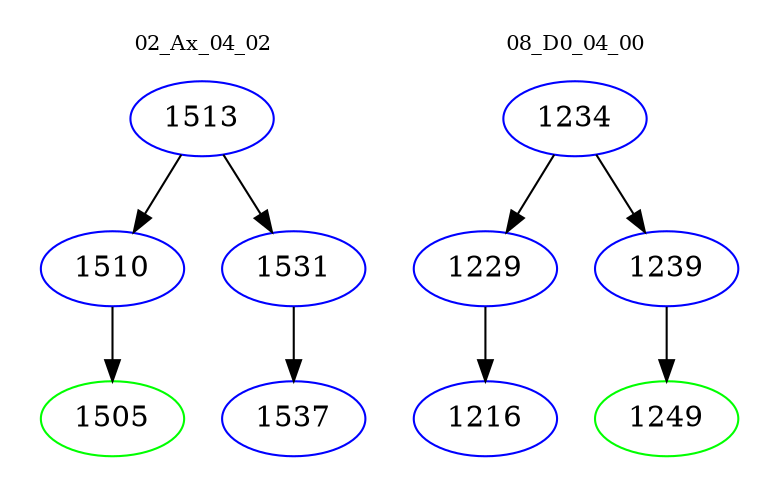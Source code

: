 digraph{
subgraph cluster_0 {
color = white
label = "02_Ax_04_02";
fontsize=10;
T0_1513 [label="1513", color="blue"]
T0_1513 -> T0_1510 [color="black"]
T0_1510 [label="1510", color="blue"]
T0_1510 -> T0_1505 [color="black"]
T0_1505 [label="1505", color="green"]
T0_1513 -> T0_1531 [color="black"]
T0_1531 [label="1531", color="blue"]
T0_1531 -> T0_1537 [color="black"]
T0_1537 [label="1537", color="blue"]
}
subgraph cluster_1 {
color = white
label = "08_D0_04_00";
fontsize=10;
T1_1234 [label="1234", color="blue"]
T1_1234 -> T1_1229 [color="black"]
T1_1229 [label="1229", color="blue"]
T1_1229 -> T1_1216 [color="black"]
T1_1216 [label="1216", color="blue"]
T1_1234 -> T1_1239 [color="black"]
T1_1239 [label="1239", color="blue"]
T1_1239 -> T1_1249 [color="black"]
T1_1249 [label="1249", color="green"]
}
}
